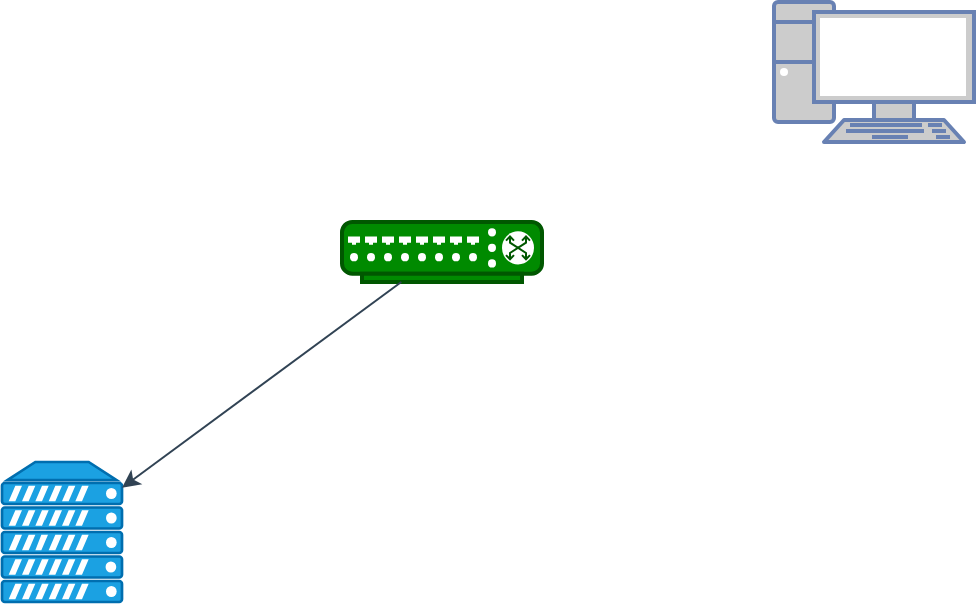 <mxfile version="20.0.3" type="github"><diagram id="QuGgW0h0LbxA8EMJTxq_" name="Page-1"><mxGraphModel dx="800" dy="490" grid="0" gridSize="10" guides="1" tooltips="1" connect="1" arrows="1" fold="1" page="1" pageScale="1" pageWidth="827" pageHeight="1169" background="#FFFFFF" math="0" shadow="0"><root><mxCell id="0"/><mxCell id="1" parent="0"/><mxCell id="wX110ZMbgT9tTP4B3hMa-4" value="" style="verticalAlign=top;verticalLabelPosition=bottom;labelPosition=center;align=center;html=1;outlineConnect=0;fillColor=#008a00;strokeColor=#005700;gradientDirection=north;strokeWidth=2;shape=mxgraph.networks.switch;fontColor=#ffffff;rounded=0;" vertex="1" parent="1"><mxGeometry x="270" y="350" width="100" height="30" as="geometry"/></mxCell><mxCell id="wX110ZMbgT9tTP4B3hMa-5" value="" style="verticalAlign=top;verticalLabelPosition=bottom;labelPosition=center;align=center;html=1;outlineConnect=0;fillColor=#1ba1e2;gradientDirection=north;strokeWidth=2;shape=mxgraph.networks.server;strokeColor=#006EAF;fontColor=#ffffff;rounded=0;" vertex="1" parent="1"><mxGeometry x="100" y="470" width="60" height="70" as="geometry"/></mxCell><mxCell id="wX110ZMbgT9tTP4B3hMa-6" value="" style="fontColor=#0066CC;verticalAlign=top;verticalLabelPosition=bottom;labelPosition=center;align=center;html=1;outlineConnect=0;fillColor=#CCCCCC;strokeColor=#6881B3;gradientColor=none;gradientDirection=north;strokeWidth=2;shape=mxgraph.networks.pc;rounded=0;" vertex="1" parent="1"><mxGeometry x="486" y="240" width="100" height="70" as="geometry"/></mxCell><mxCell id="wX110ZMbgT9tTP4B3hMa-7" value="" style="endArrow=classic;html=1;rounded=0;fillColor=#647687;strokeColor=#314354;" edge="1" parent="1" source="wX110ZMbgT9tTP4B3hMa-4" target="wX110ZMbgT9tTP4B3hMa-5"><mxGeometry width="50" height="50" relative="1" as="geometry"><mxPoint x="380" y="480" as="sourcePoint"/><mxPoint x="430" y="430" as="targetPoint"/></mxGeometry></mxCell></root></mxGraphModel></diagram></mxfile>